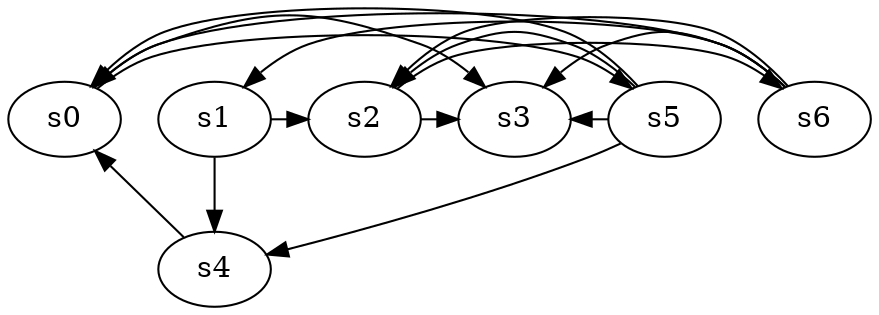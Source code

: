 digraph game_0900_complex_7 {
    s0 [name="s0", player=1];
    s1 [name="s1", player=1];
    s2 [name="s2", player=1];
    s3 [name="s3", player=1, target=1];
    s4 [name="s4", player=0];
    s5 [name="s5", player=1, target=1];
    s6 [name="s6", player=0];

    s0 -> s3 [constraint="time == 0 || time == 3 || time == 6 || time == 12 || time == 14"];
    s0 -> s5 [constraint="time % 3 == 1 && time % 5 == 0"];
    s1 -> s2 [constraint="time % 2 == 1"];
    s1 -> s4;
    s2 -> s3 [constraint="time % 2 == 0 && time % 3 == 2"];
    s2 -> s6 [constraint="time == 0"];
    s4 -> s0 [constraint="time % 3 == 2 && time % 5 == 2"];
    s5 -> s0 [constraint="time % 2 == 0 || time % 2 == 0"];
    s5 -> s2 [constraint="time == 10"];
    s5 -> s3 [constraint="time % 2 == 1 || time % 3 == 2"];
    s5 -> s4 [constraint="!(time % 5 == 4)"];
    s6 -> s0 [constraint="time % 3 == 2 || time % 2 == 1"];
    s6 -> s1 [constraint="time % 5 == 3"];
    s6 -> s2 [constraint="time == 6 || time == 7 || time == 8 || time == 11 || time == 13"];
    s6 -> s3 [constraint="!(time % 2 == 0)"];
}
